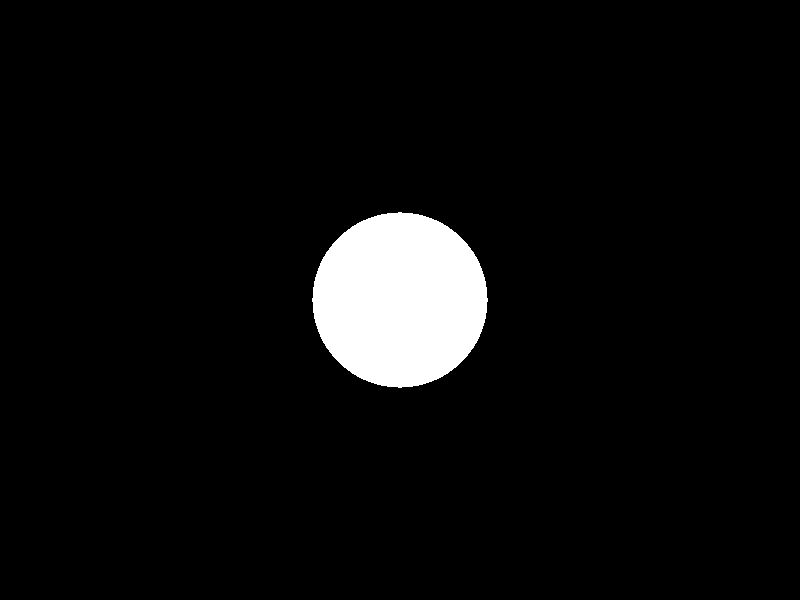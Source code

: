 #declare Stripe = texture {
   pigment {
      planar
      
      color_map {
         [ 0.5 color rgbf <1, 1, 1, 1>
         ]
         [ 0.5 color rgb <1, 1, 1>
         ]
      }
   }
   scale 0.01
   rotate x*90
}

global_settings {
   assumed_gamma 1.5
   noise_generator 2
}

light_source {
   <4, 5, -5>, rgb <1, 1, 1>
}

sphere {
   <0, 0, 0>, 0.5
   
   texture {
      Stripe
      rotate y*30
   }
   
   texture {
      Stripe
      rotate y*60
   }
   
   texture {
      Stripe
      rotate y*90
   }
   
   texture {
      Stripe
      rotate y*120
   }
   
   texture {
      Stripe
      rotate y*150
   }
   
   texture {
      Stripe
      rotate y*180
   }
}

camera {
   perspective
   location <2, 2, -2>
   sky <0, 1, 0>
   direction <0, 0, 1>
   right <1.3333, 0, 0>
   up <0, 1, 0>
   look_at <0, 0, 0>
}